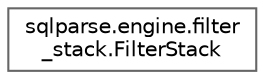 digraph "Graphical Class Hierarchy"
{
 // LATEX_PDF_SIZE
  bgcolor="transparent";
  edge [fontname=Helvetica,fontsize=10,labelfontname=Helvetica,labelfontsize=10];
  node [fontname=Helvetica,fontsize=10,shape=box,height=0.2,width=0.4];
  rankdir="LR";
  Node0 [id="Node000000",label="sqlparse.engine.filter\l_stack.FilterStack",height=0.2,width=0.4,color="grey40", fillcolor="white", style="filled",URL="$classsqlparse_1_1engine_1_1filter__stack_1_1_filter_stack.html",tooltip=" "];
}
